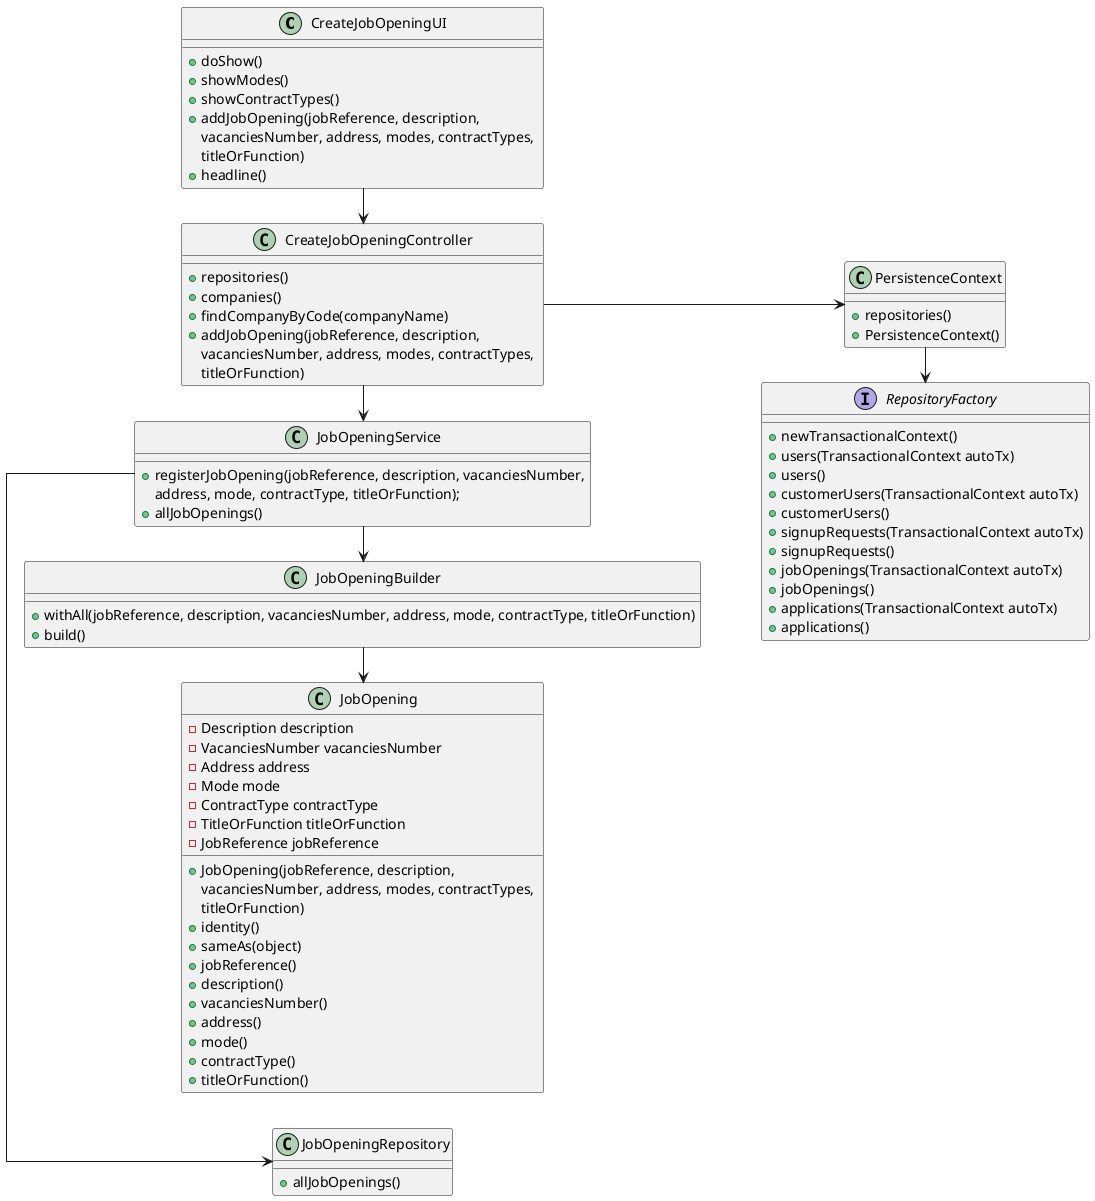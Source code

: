 @startuml
skinparam linetype ortho
left to right direction

class CreateJobOpeningUI {
    + doShow()
    + showModes()
    + showContractTypes()
    + addJobOpening(jobReference, description,
    vacanciesNumber, address, modes, contractTypes, \ntitleOrFunction)
    +headline()
}

class CreateJobOpeningController {
    + repositories()
    + companies()
    + findCompanyByCode(companyName)
    + addJobOpening(jobReference, description,
    vacanciesNumber, address, modes, contractTypes, \ntitleOrFunction)
}

class JobOpening {
   - Description description
   - VacanciesNumber vacanciesNumber
   - Address address
   - Mode mode
   - ContractType contractType
   - TitleOrFunction titleOrFunction
   - JobReference jobReference

   + JobOpening(jobReference, description,
   vacanciesNumber, address, modes, contractTypes, \ntitleOrFunction)
   + identity()
   + sameAs(object)
   + jobReference()
   + description()
   + vacanciesNumber()
   + address()
   + mode()
   + contractType()
   + titleOrFunction()
}

class JobOpeningRepository {
    + allJobOpenings()
}

class JobOpeningService {
    + registerJobOpening(jobReference, description, vacanciesNumber,
    address, mode, contractType, titleOrFunction);
    + allJobOpenings()
}

class JobOpeningBuilder {
    + withAll(jobReference, description, vacanciesNumber, address, mode, contractType, titleOrFunction)
    + build()
}


class PersistenceContext {
    + repositories()
    + PersistenceContext()
}

interface RepositoryFactory {
    + newTransactionalContext()
    + users(TransactionalContext autoTx)
    + users()
    + customerUsers(TransactionalContext autoTx)
    + customerUsers()
    + signupRequests(TransactionalContext autoTx)
    + signupRequests()
    + jobOpenings(TransactionalContext autoTx)
    + jobOpenings()
    + applications(TransactionalContext autoTx)
    + applications()
}


CreateJobOpeningUI -> CreateJobOpeningController

CreateJobOpeningController --> PersistenceContext

CreateJobOpeningController -> JobOpeningService

JobOpeningService -> JobOpeningRepository

JobOpeningService -> JobOpeningBuilder

JobOpeningBuilder -> JobOpening

PersistenceContext -> RepositoryFactory

@enduml